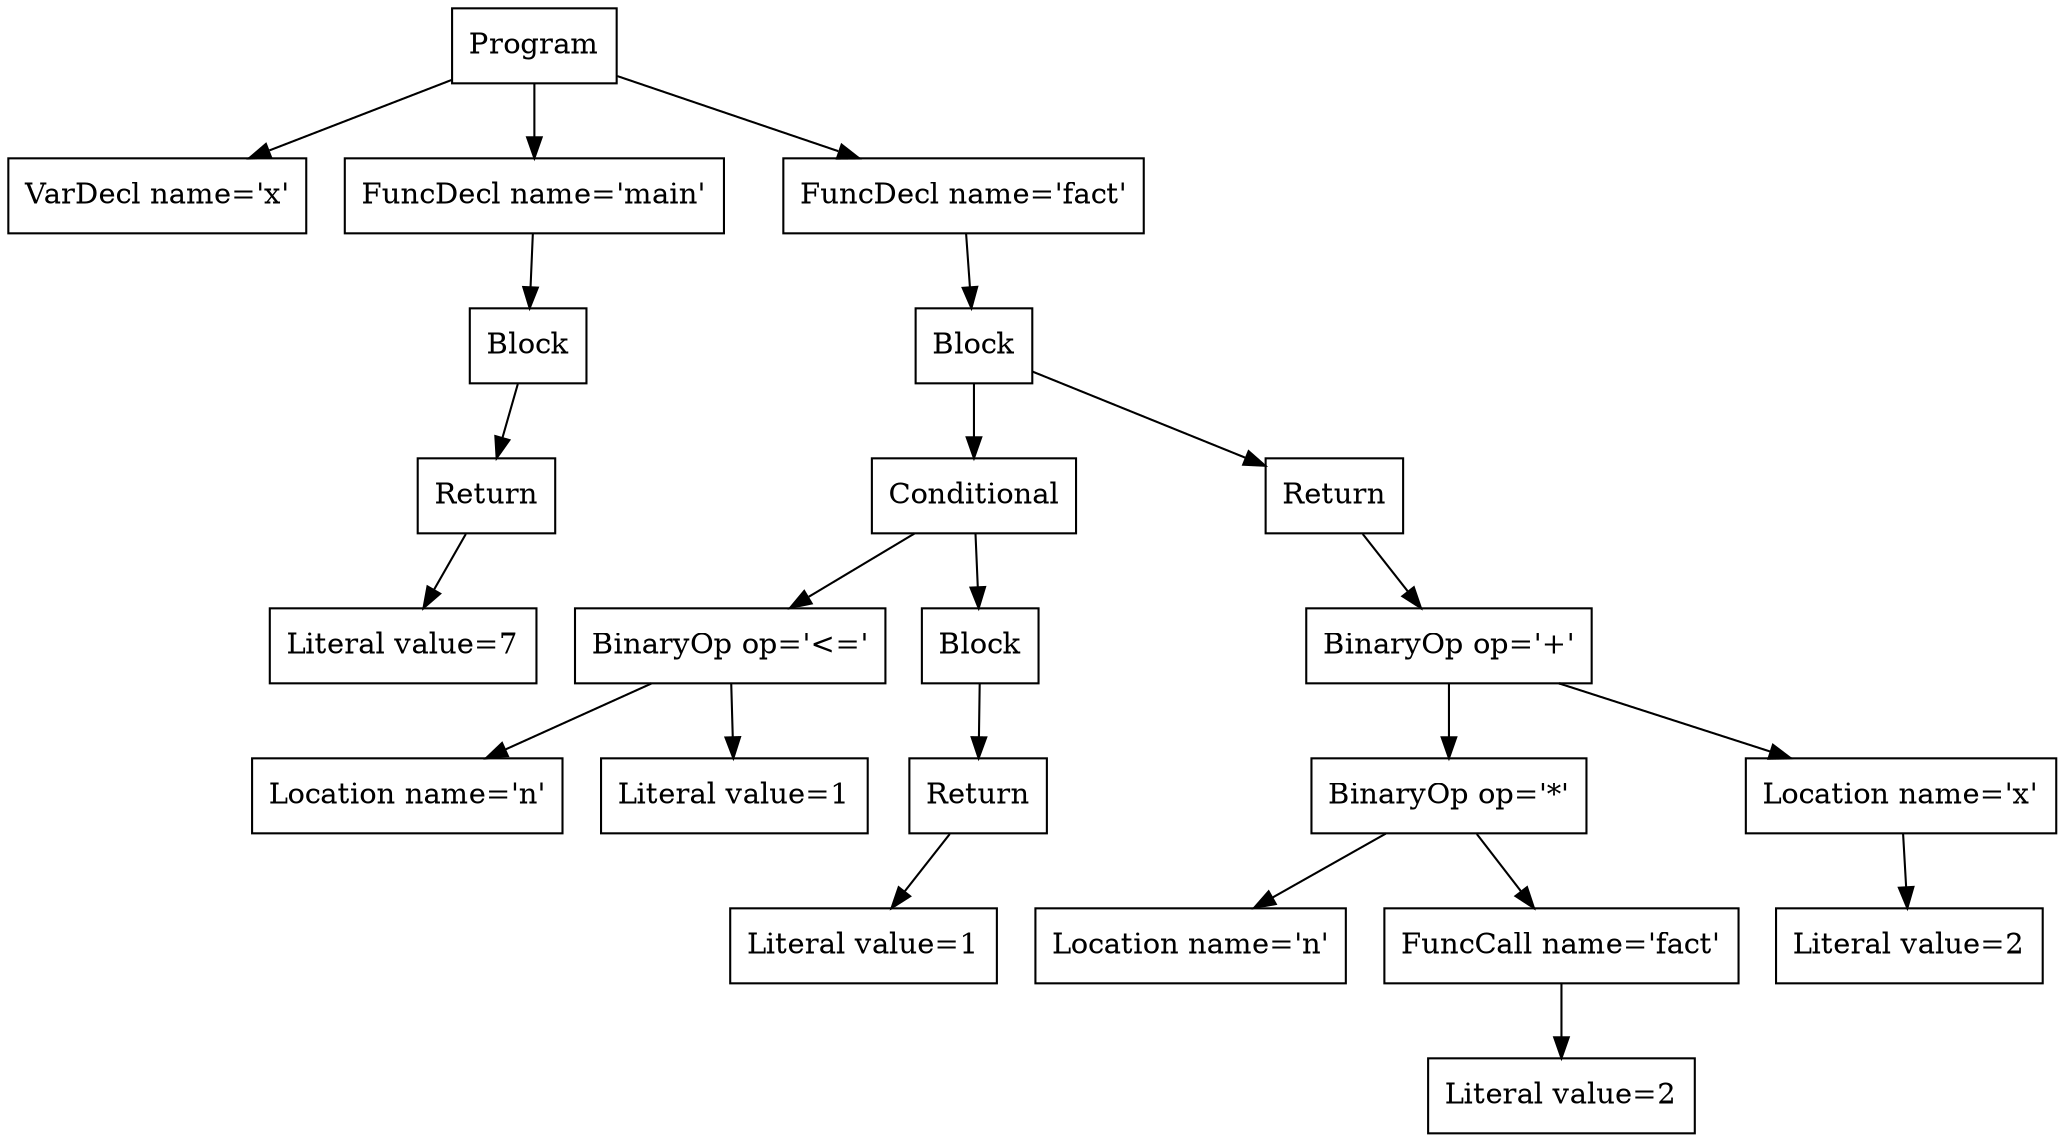digraph AST {
1 [shape=box, label="VarDecl name='x'"];
5 [shape=box, label="Literal value=7"];
4 [shape=box, label="Return"];
4 -> 5;
3 [shape=box, label="Block"];
3 -> 4;
2 [shape=box, label="FuncDecl name='main'"];
2 -> 3;
10 [shape=box, label="Location name='n'"];
11 [shape=box, label="Literal value=1"];
9 [shape=box, label="BinaryOp op='<='"];
9 -> 10;
9 -> 11;
14 [shape=box, label="Literal value=1"];
13 [shape=box, label="Return"];
13 -> 14;
12 [shape=box, label="Block"];
12 -> 13;
8 [shape=box, label="Conditional"];
8 -> 9;
8 -> 12;
18 [shape=box, label="Location name='n'"];
20 [shape=box, label="Literal value=2"];
19 [shape=box, label="FuncCall name='fact'"];
19 -> 20;
17 [shape=box, label="BinaryOp op='*'"];
17 -> 18;
17 -> 19;
22 [shape=box, label="Literal value=2"];
21 [shape=box, label="Location name='x'"];
21 -> 22;
16 [shape=box, label="BinaryOp op='+'"];
16 -> 17;
16 -> 21;
15 [shape=box, label="Return"];
15 -> 16;
7 [shape=box, label="Block"];
7 -> 8;
7 -> 15;
6 [shape=box, label="FuncDecl name='fact'"];
6 -> 7;
0 [shape=box, label="Program"];
0 -> 1;
0 -> 2;
0 -> 6;
}
